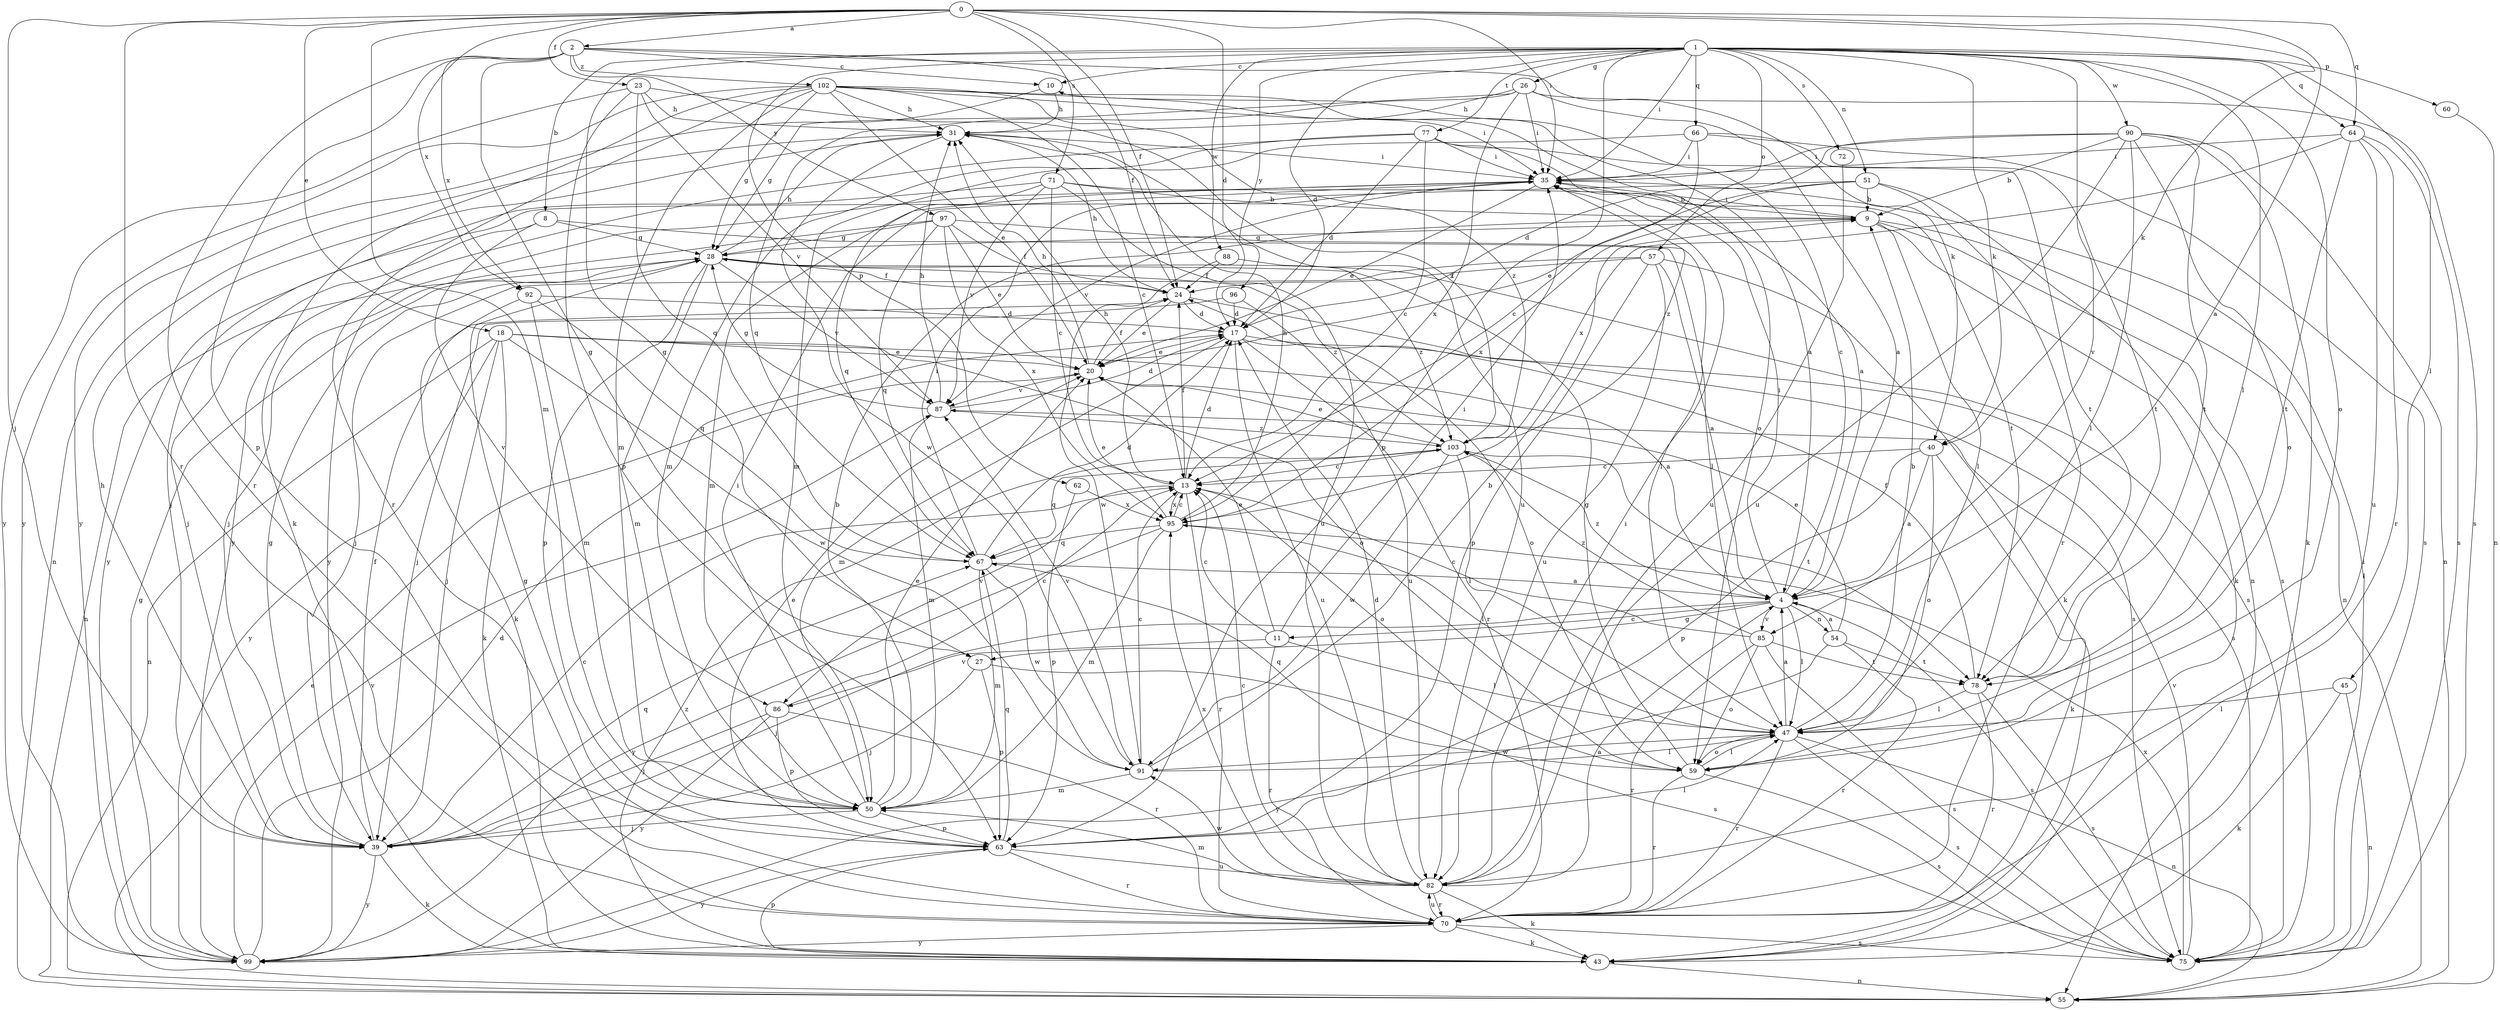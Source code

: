 strict digraph  {
0;
1;
2;
4;
8;
9;
10;
11;
13;
17;
18;
20;
23;
24;
26;
27;
28;
31;
35;
39;
40;
43;
45;
47;
50;
51;
54;
55;
57;
59;
60;
62;
63;
64;
66;
67;
70;
71;
72;
75;
77;
78;
82;
85;
86;
87;
88;
90;
91;
92;
95;
96;
97;
99;
102;
103;
0 -> 2  [label=a];
0 -> 4  [label=a];
0 -> 17  [label=d];
0 -> 18  [label=e];
0 -> 23  [label=f];
0 -> 24  [label=f];
0 -> 35  [label=i];
0 -> 39  [label=j];
0 -> 40  [label=k];
0 -> 50  [label=m];
0 -> 64  [label=q];
0 -> 70  [label=r];
0 -> 71  [label=s];
0 -> 92  [label=x];
1 -> 8  [label=b];
1 -> 10  [label=c];
1 -> 17  [label=d];
1 -> 26  [label=g];
1 -> 27  [label=g];
1 -> 35  [label=i];
1 -> 40  [label=k];
1 -> 45  [label=l];
1 -> 47  [label=l];
1 -> 51  [label=n];
1 -> 57  [label=o];
1 -> 59  [label=o];
1 -> 60  [label=p];
1 -> 62  [label=p];
1 -> 63  [label=p];
1 -> 64  [label=q];
1 -> 66  [label=q];
1 -> 72  [label=s];
1 -> 77  [label=t];
1 -> 85  [label=v];
1 -> 88  [label=w];
1 -> 90  [label=w];
1 -> 96  [label=y];
2 -> 10  [label=c];
2 -> 24  [label=f];
2 -> 27  [label=g];
2 -> 40  [label=k];
2 -> 63  [label=p];
2 -> 70  [label=r];
2 -> 92  [label=x];
2 -> 97  [label=y];
2 -> 102  [label=z];
4 -> 10  [label=c];
4 -> 11  [label=c];
4 -> 27  [label=g];
4 -> 35  [label=i];
4 -> 39  [label=j];
4 -> 47  [label=l];
4 -> 54  [label=n];
4 -> 75  [label=s];
4 -> 85  [label=v];
4 -> 103  [label=z];
8 -> 28  [label=g];
8 -> 39  [label=j];
8 -> 47  [label=l];
8 -> 86  [label=v];
9 -> 28  [label=g];
9 -> 35  [label=i];
9 -> 43  [label=k];
9 -> 47  [label=l];
9 -> 55  [label=n];
9 -> 75  [label=s];
10 -> 31  [label=h];
10 -> 99  [label=y];
11 -> 13  [label=c];
11 -> 20  [label=e];
11 -> 35  [label=i];
11 -> 47  [label=l];
11 -> 70  [label=r];
11 -> 86  [label=v];
13 -> 17  [label=d];
13 -> 24  [label=f];
13 -> 31  [label=h];
13 -> 59  [label=o];
13 -> 70  [label=r];
13 -> 86  [label=v];
13 -> 95  [label=x];
17 -> 20  [label=e];
17 -> 50  [label=m];
17 -> 59  [label=o];
17 -> 70  [label=r];
17 -> 75  [label=s];
17 -> 82  [label=u];
18 -> 4  [label=a];
18 -> 20  [label=e];
18 -> 39  [label=j];
18 -> 43  [label=k];
18 -> 55  [label=n];
18 -> 59  [label=o];
18 -> 91  [label=w];
18 -> 99  [label=y];
20 -> 24  [label=f];
20 -> 31  [label=h];
20 -> 87  [label=v];
23 -> 31  [label=h];
23 -> 63  [label=p];
23 -> 67  [label=q];
23 -> 87  [label=v];
23 -> 99  [label=y];
23 -> 103  [label=z];
24 -> 17  [label=d];
24 -> 20  [label=e];
24 -> 31  [label=h];
24 -> 75  [label=s];
26 -> 4  [label=a];
26 -> 28  [label=g];
26 -> 31  [label=h];
26 -> 35  [label=i];
26 -> 67  [label=q];
26 -> 75  [label=s];
26 -> 95  [label=x];
27 -> 39  [label=j];
27 -> 63  [label=p];
27 -> 75  [label=s];
28 -> 24  [label=f];
28 -> 31  [label=h];
28 -> 50  [label=m];
28 -> 55  [label=n];
28 -> 63  [label=p];
28 -> 75  [label=s];
28 -> 87  [label=v];
28 -> 103  [label=z];
31 -> 35  [label=i];
31 -> 55  [label=n];
31 -> 82  [label=u];
31 -> 91  [label=w];
35 -> 9  [label=b];
35 -> 20  [label=e];
35 -> 50  [label=m];
35 -> 87  [label=v];
35 -> 99  [label=y];
35 -> 103  [label=z];
39 -> 13  [label=c];
39 -> 24  [label=f];
39 -> 28  [label=g];
39 -> 31  [label=h];
39 -> 43  [label=k];
39 -> 67  [label=q];
39 -> 99  [label=y];
40 -> 4  [label=a];
40 -> 13  [label=c];
40 -> 43  [label=k];
40 -> 59  [label=o];
40 -> 63  [label=p];
43 -> 55  [label=n];
43 -> 63  [label=p];
43 -> 103  [label=z];
45 -> 43  [label=k];
45 -> 47  [label=l];
45 -> 55  [label=n];
47 -> 4  [label=a];
47 -> 9  [label=b];
47 -> 55  [label=n];
47 -> 59  [label=o];
47 -> 70  [label=r];
47 -> 75  [label=s];
47 -> 91  [label=w];
50 -> 9  [label=b];
50 -> 20  [label=e];
50 -> 35  [label=i];
50 -> 39  [label=j];
50 -> 63  [label=p];
51 -> 9  [label=b];
51 -> 20  [label=e];
51 -> 55  [label=n];
51 -> 70  [label=r];
51 -> 95  [label=x];
51 -> 99  [label=y];
54 -> 4  [label=a];
54 -> 20  [label=e];
54 -> 70  [label=r];
54 -> 78  [label=t];
54 -> 99  [label=y];
55 -> 20  [label=e];
57 -> 4  [label=a];
57 -> 24  [label=f];
57 -> 39  [label=j];
57 -> 43  [label=k];
57 -> 63  [label=p];
57 -> 82  [label=u];
59 -> 28  [label=g];
59 -> 47  [label=l];
59 -> 67  [label=q];
59 -> 70  [label=r];
59 -> 75  [label=s];
60 -> 55  [label=n];
62 -> 63  [label=p];
62 -> 95  [label=x];
63 -> 20  [label=e];
63 -> 47  [label=l];
63 -> 67  [label=q];
63 -> 70  [label=r];
63 -> 82  [label=u];
63 -> 99  [label=y];
64 -> 35  [label=i];
64 -> 70  [label=r];
64 -> 75  [label=s];
64 -> 78  [label=t];
64 -> 82  [label=u];
64 -> 95  [label=x];
66 -> 13  [label=c];
66 -> 35  [label=i];
66 -> 50  [label=m];
66 -> 75  [label=s];
66 -> 78  [label=t];
67 -> 4  [label=a];
67 -> 17  [label=d];
67 -> 35  [label=i];
67 -> 50  [label=m];
67 -> 91  [label=w];
70 -> 28  [label=g];
70 -> 43  [label=k];
70 -> 75  [label=s];
70 -> 82  [label=u];
70 -> 99  [label=y];
71 -> 9  [label=b];
71 -> 13  [label=c];
71 -> 39  [label=j];
71 -> 67  [label=q];
71 -> 78  [label=t];
71 -> 82  [label=u];
71 -> 87  [label=v];
72 -> 82  [label=u];
75 -> 35  [label=i];
75 -> 87  [label=v];
75 -> 95  [label=x];
77 -> 4  [label=a];
77 -> 13  [label=c];
77 -> 17  [label=d];
77 -> 35  [label=i];
77 -> 50  [label=m];
77 -> 78  [label=t];
77 -> 99  [label=y];
78 -> 24  [label=f];
78 -> 47  [label=l];
78 -> 70  [label=r];
78 -> 75  [label=s];
82 -> 4  [label=a];
82 -> 13  [label=c];
82 -> 17  [label=d];
82 -> 35  [label=i];
82 -> 43  [label=k];
82 -> 50  [label=m];
82 -> 70  [label=r];
82 -> 91  [label=w];
82 -> 95  [label=x];
85 -> 13  [label=c];
85 -> 59  [label=o];
85 -> 70  [label=r];
85 -> 75  [label=s];
85 -> 78  [label=t];
85 -> 103  [label=z];
86 -> 13  [label=c];
86 -> 39  [label=j];
86 -> 63  [label=p];
86 -> 70  [label=r];
86 -> 99  [label=y];
87 -> 17  [label=d];
87 -> 28  [label=g];
87 -> 31  [label=h];
87 -> 50  [label=m];
87 -> 103  [label=z];
88 -> 24  [label=f];
88 -> 91  [label=w];
88 -> 103  [label=z];
90 -> 9  [label=b];
90 -> 17  [label=d];
90 -> 35  [label=i];
90 -> 43  [label=k];
90 -> 47  [label=l];
90 -> 55  [label=n];
90 -> 59  [label=o];
90 -> 78  [label=t];
90 -> 82  [label=u];
91 -> 9  [label=b];
91 -> 13  [label=c];
91 -> 47  [label=l];
91 -> 50  [label=m];
91 -> 87  [label=v];
92 -> 17  [label=d];
92 -> 43  [label=k];
92 -> 50  [label=m];
92 -> 67  [label=q];
95 -> 13  [label=c];
95 -> 20  [label=e];
95 -> 31  [label=h];
95 -> 47  [label=l];
95 -> 50  [label=m];
95 -> 67  [label=q];
95 -> 99  [label=y];
96 -> 17  [label=d];
96 -> 39  [label=j];
96 -> 82  [label=u];
97 -> 20  [label=e];
97 -> 24  [label=f];
97 -> 28  [label=g];
97 -> 39  [label=j];
97 -> 47  [label=l];
97 -> 67  [label=q];
97 -> 95  [label=x];
99 -> 17  [label=d];
99 -> 28  [label=g];
99 -> 87  [label=v];
102 -> 4  [label=a];
102 -> 13  [label=c];
102 -> 20  [label=e];
102 -> 28  [label=g];
102 -> 31  [label=h];
102 -> 35  [label=i];
102 -> 43  [label=k];
102 -> 50  [label=m];
102 -> 59  [label=o];
102 -> 70  [label=r];
102 -> 99  [label=y];
102 -> 103  [label=z];
103 -> 13  [label=c];
103 -> 20  [label=e];
103 -> 47  [label=l];
103 -> 67  [label=q];
103 -> 78  [label=t];
103 -> 91  [label=w];
}
